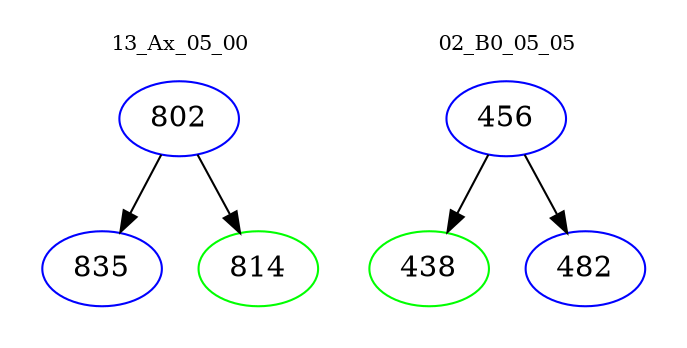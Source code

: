 digraph{
subgraph cluster_0 {
color = white
label = "13_Ax_05_00";
fontsize=10;
T0_802 [label="802", color="blue"]
T0_802 -> T0_835 [color="black"]
T0_835 [label="835", color="blue"]
T0_802 -> T0_814 [color="black"]
T0_814 [label="814", color="green"]
}
subgraph cluster_1 {
color = white
label = "02_B0_05_05";
fontsize=10;
T1_456 [label="456", color="blue"]
T1_456 -> T1_438 [color="black"]
T1_438 [label="438", color="green"]
T1_456 -> T1_482 [color="black"]
T1_482 [label="482", color="blue"]
}
}
